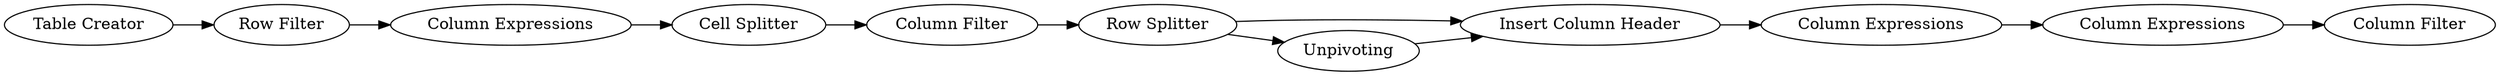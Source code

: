 digraph {
	6 -> 3
	9 -> 8
	8 -> 13
	10 -> 9
	3 -> 7
	9 -> 11
	11 -> 8
	13 -> 16
	1 -> 6
	7 -> 10
	16 -> 17
	16 [label="Column Expressions"]
	13 [label="Column Expressions"]
	1 [label="Table Creator"]
	7 [label="Cell Splitter"]
	9 [label="Row Splitter"]
	11 [label=Unpivoting]
	6 [label="Row Filter"]
	8 [label="Insert Column Header"]
	17 [label="Column Filter"]
	3 [label="Column Expressions"]
	10 [label="Column Filter"]
	rankdir=LR
}

